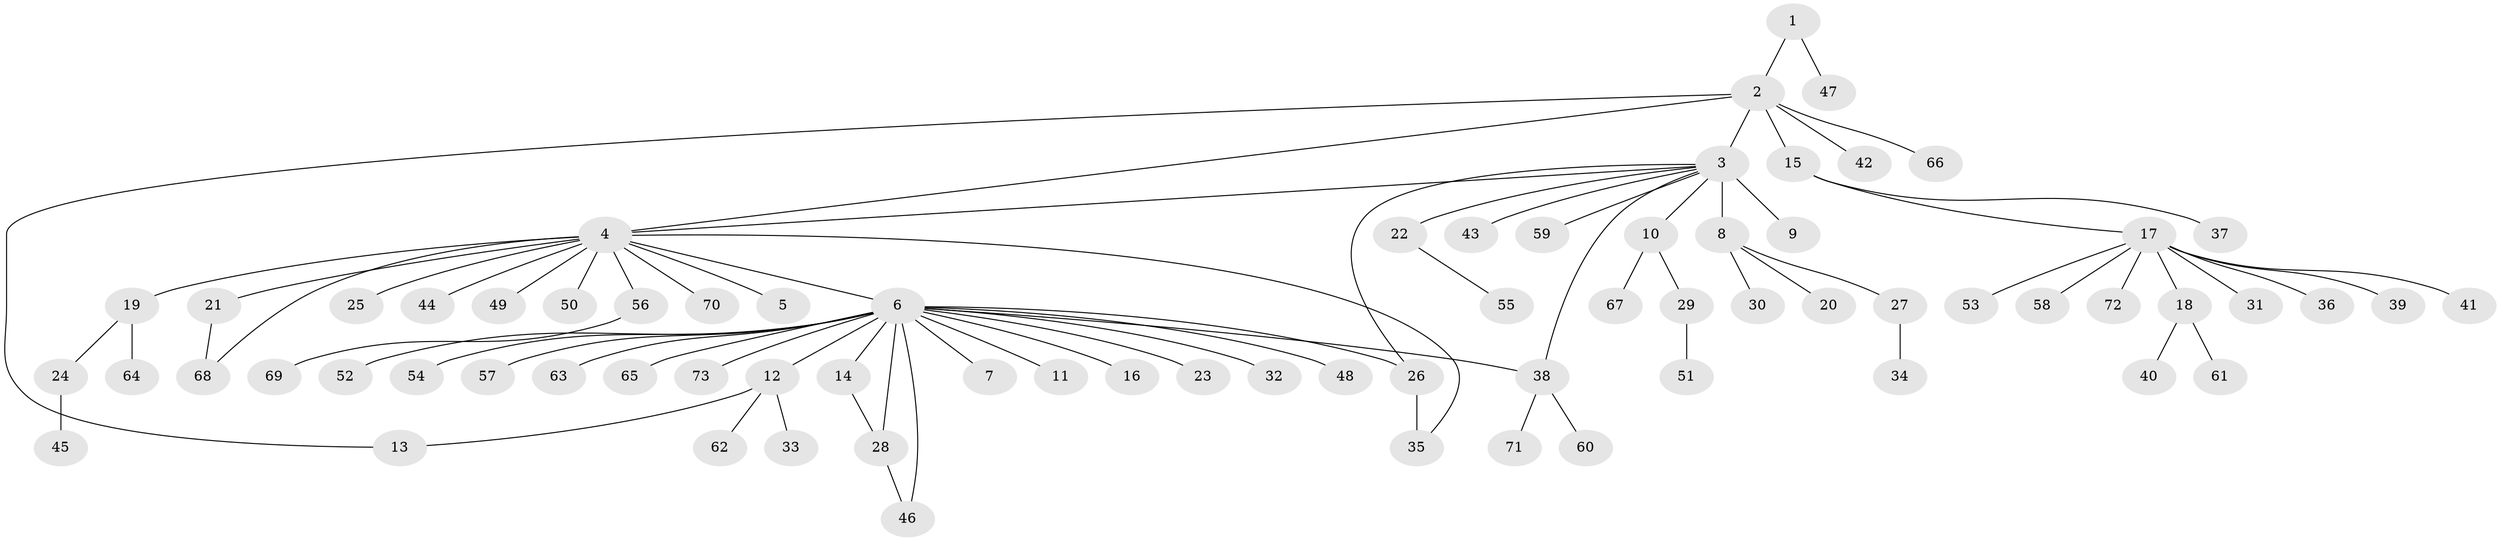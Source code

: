 // original degree distribution, {3: 0.09090909090909091, 9: 0.008264462809917356, 24: 0.008264462809917356, 15: 0.008264462809917356, 1: 0.628099173553719, 21: 0.008264462809917356, 2: 0.18181818181818182, 4: 0.04132231404958678, 5: 0.01652892561983471, 10: 0.008264462809917356}
// Generated by graph-tools (version 1.1) at 2025/50/03/04/25 22:50:16]
// undirected, 73 vertices, 80 edges
graph export_dot {
  node [color=gray90,style=filled];
  1;
  2;
  3;
  4;
  5;
  6;
  7;
  8;
  9;
  10;
  11;
  12;
  13;
  14;
  15;
  16;
  17;
  18;
  19;
  20;
  21;
  22;
  23;
  24;
  25;
  26;
  27;
  28;
  29;
  30;
  31;
  32;
  33;
  34;
  35;
  36;
  37;
  38;
  39;
  40;
  41;
  42;
  43;
  44;
  45;
  46;
  47;
  48;
  49;
  50;
  51;
  52;
  53;
  54;
  55;
  56;
  57;
  58;
  59;
  60;
  61;
  62;
  63;
  64;
  65;
  66;
  67;
  68;
  69;
  70;
  71;
  72;
  73;
  1 -- 2 [weight=1.0];
  1 -- 47 [weight=1.0];
  2 -- 3 [weight=1.0];
  2 -- 4 [weight=1.0];
  2 -- 13 [weight=1.0];
  2 -- 15 [weight=1.0];
  2 -- 42 [weight=1.0];
  2 -- 66 [weight=1.0];
  3 -- 4 [weight=1.0];
  3 -- 8 [weight=13.0];
  3 -- 9 [weight=1.0];
  3 -- 10 [weight=1.0];
  3 -- 22 [weight=1.0];
  3 -- 26 [weight=1.0];
  3 -- 38 [weight=1.0];
  3 -- 43 [weight=1.0];
  3 -- 59 [weight=1.0];
  4 -- 5 [weight=1.0];
  4 -- 6 [weight=1.0];
  4 -- 19 [weight=1.0];
  4 -- 21 [weight=1.0];
  4 -- 25 [weight=1.0];
  4 -- 35 [weight=1.0];
  4 -- 44 [weight=1.0];
  4 -- 49 [weight=1.0];
  4 -- 50 [weight=1.0];
  4 -- 56 [weight=1.0];
  4 -- 68 [weight=1.0];
  4 -- 70 [weight=1.0];
  6 -- 7 [weight=1.0];
  6 -- 11 [weight=1.0];
  6 -- 12 [weight=1.0];
  6 -- 14 [weight=1.0];
  6 -- 16 [weight=1.0];
  6 -- 23 [weight=1.0];
  6 -- 26 [weight=1.0];
  6 -- 28 [weight=1.0];
  6 -- 32 [weight=1.0];
  6 -- 38 [weight=1.0];
  6 -- 46 [weight=1.0];
  6 -- 48 [weight=1.0];
  6 -- 52 [weight=1.0];
  6 -- 54 [weight=1.0];
  6 -- 57 [weight=1.0];
  6 -- 63 [weight=1.0];
  6 -- 65 [weight=1.0];
  6 -- 73 [weight=1.0];
  8 -- 20 [weight=1.0];
  8 -- 27 [weight=1.0];
  8 -- 30 [weight=1.0];
  10 -- 29 [weight=1.0];
  10 -- 67 [weight=1.0];
  12 -- 13 [weight=1.0];
  12 -- 33 [weight=1.0];
  12 -- 62 [weight=1.0];
  14 -- 28 [weight=1.0];
  15 -- 17 [weight=1.0];
  15 -- 37 [weight=1.0];
  17 -- 18 [weight=1.0];
  17 -- 31 [weight=1.0];
  17 -- 36 [weight=1.0];
  17 -- 39 [weight=1.0];
  17 -- 41 [weight=1.0];
  17 -- 53 [weight=1.0];
  17 -- 58 [weight=1.0];
  17 -- 72 [weight=1.0];
  18 -- 40 [weight=1.0];
  18 -- 61 [weight=1.0];
  19 -- 24 [weight=1.0];
  19 -- 64 [weight=1.0];
  21 -- 68 [weight=1.0];
  22 -- 55 [weight=1.0];
  24 -- 45 [weight=1.0];
  26 -- 35 [weight=2.0];
  27 -- 34 [weight=1.0];
  28 -- 46 [weight=1.0];
  29 -- 51 [weight=1.0];
  38 -- 60 [weight=1.0];
  38 -- 71 [weight=1.0];
  56 -- 69 [weight=1.0];
}
